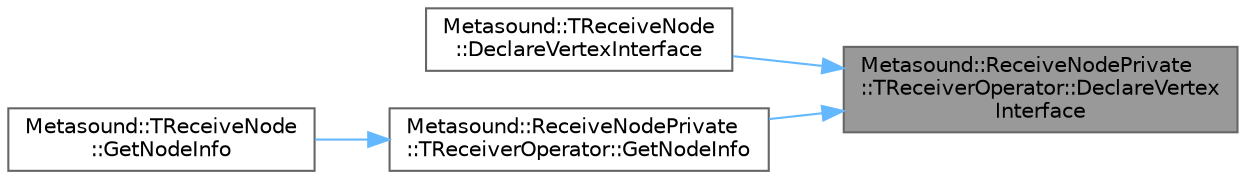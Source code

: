 digraph "Metasound::ReceiveNodePrivate::TReceiverOperator::DeclareVertexInterface"
{
 // INTERACTIVE_SVG=YES
 // LATEX_PDF_SIZE
  bgcolor="transparent";
  edge [fontname=Helvetica,fontsize=10,labelfontname=Helvetica,labelfontsize=10];
  node [fontname=Helvetica,fontsize=10,shape=box,height=0.2,width=0.4];
  rankdir="RL";
  Node1 [id="Node000001",label="Metasound::ReceiveNodePrivate\l::TReceiverOperator::DeclareVertex\lInterface",height=0.2,width=0.4,color="gray40", fillcolor="grey60", style="filled", fontcolor="black",tooltip=" "];
  Node1 -> Node2 [id="edge1_Node000001_Node000002",dir="back",color="steelblue1",style="solid",tooltip=" "];
  Node2 [id="Node000002",label="Metasound::TReceiveNode\l::DeclareVertexInterface",height=0.2,width=0.4,color="grey40", fillcolor="white", style="filled",URL="$d6/d03/classMetasound_1_1TReceiveNode.html#a679565c8ce4a646fafa2c769acb67d05",tooltip=" "];
  Node1 -> Node3 [id="edge2_Node000001_Node000003",dir="back",color="steelblue1",style="solid",tooltip=" "];
  Node3 [id="Node000003",label="Metasound::ReceiveNodePrivate\l::TReceiverOperator::GetNodeInfo",height=0.2,width=0.4,color="grey40", fillcolor="white", style="filled",URL="$de/dd9/classMetasound_1_1ReceiveNodePrivate_1_1TReceiverOperator.html#aa4ef51ee3fece338e8b868e8e0fa2994",tooltip=" "];
  Node3 -> Node4 [id="edge3_Node000003_Node000004",dir="back",color="steelblue1",style="solid",tooltip=" "];
  Node4 [id="Node000004",label="Metasound::TReceiveNode\l::GetNodeInfo",height=0.2,width=0.4,color="grey40", fillcolor="white", style="filled",URL="$d6/d03/classMetasound_1_1TReceiveNode.html#a16a34b58f77d70a255fe11ed2f7644d7",tooltip=" "];
}
